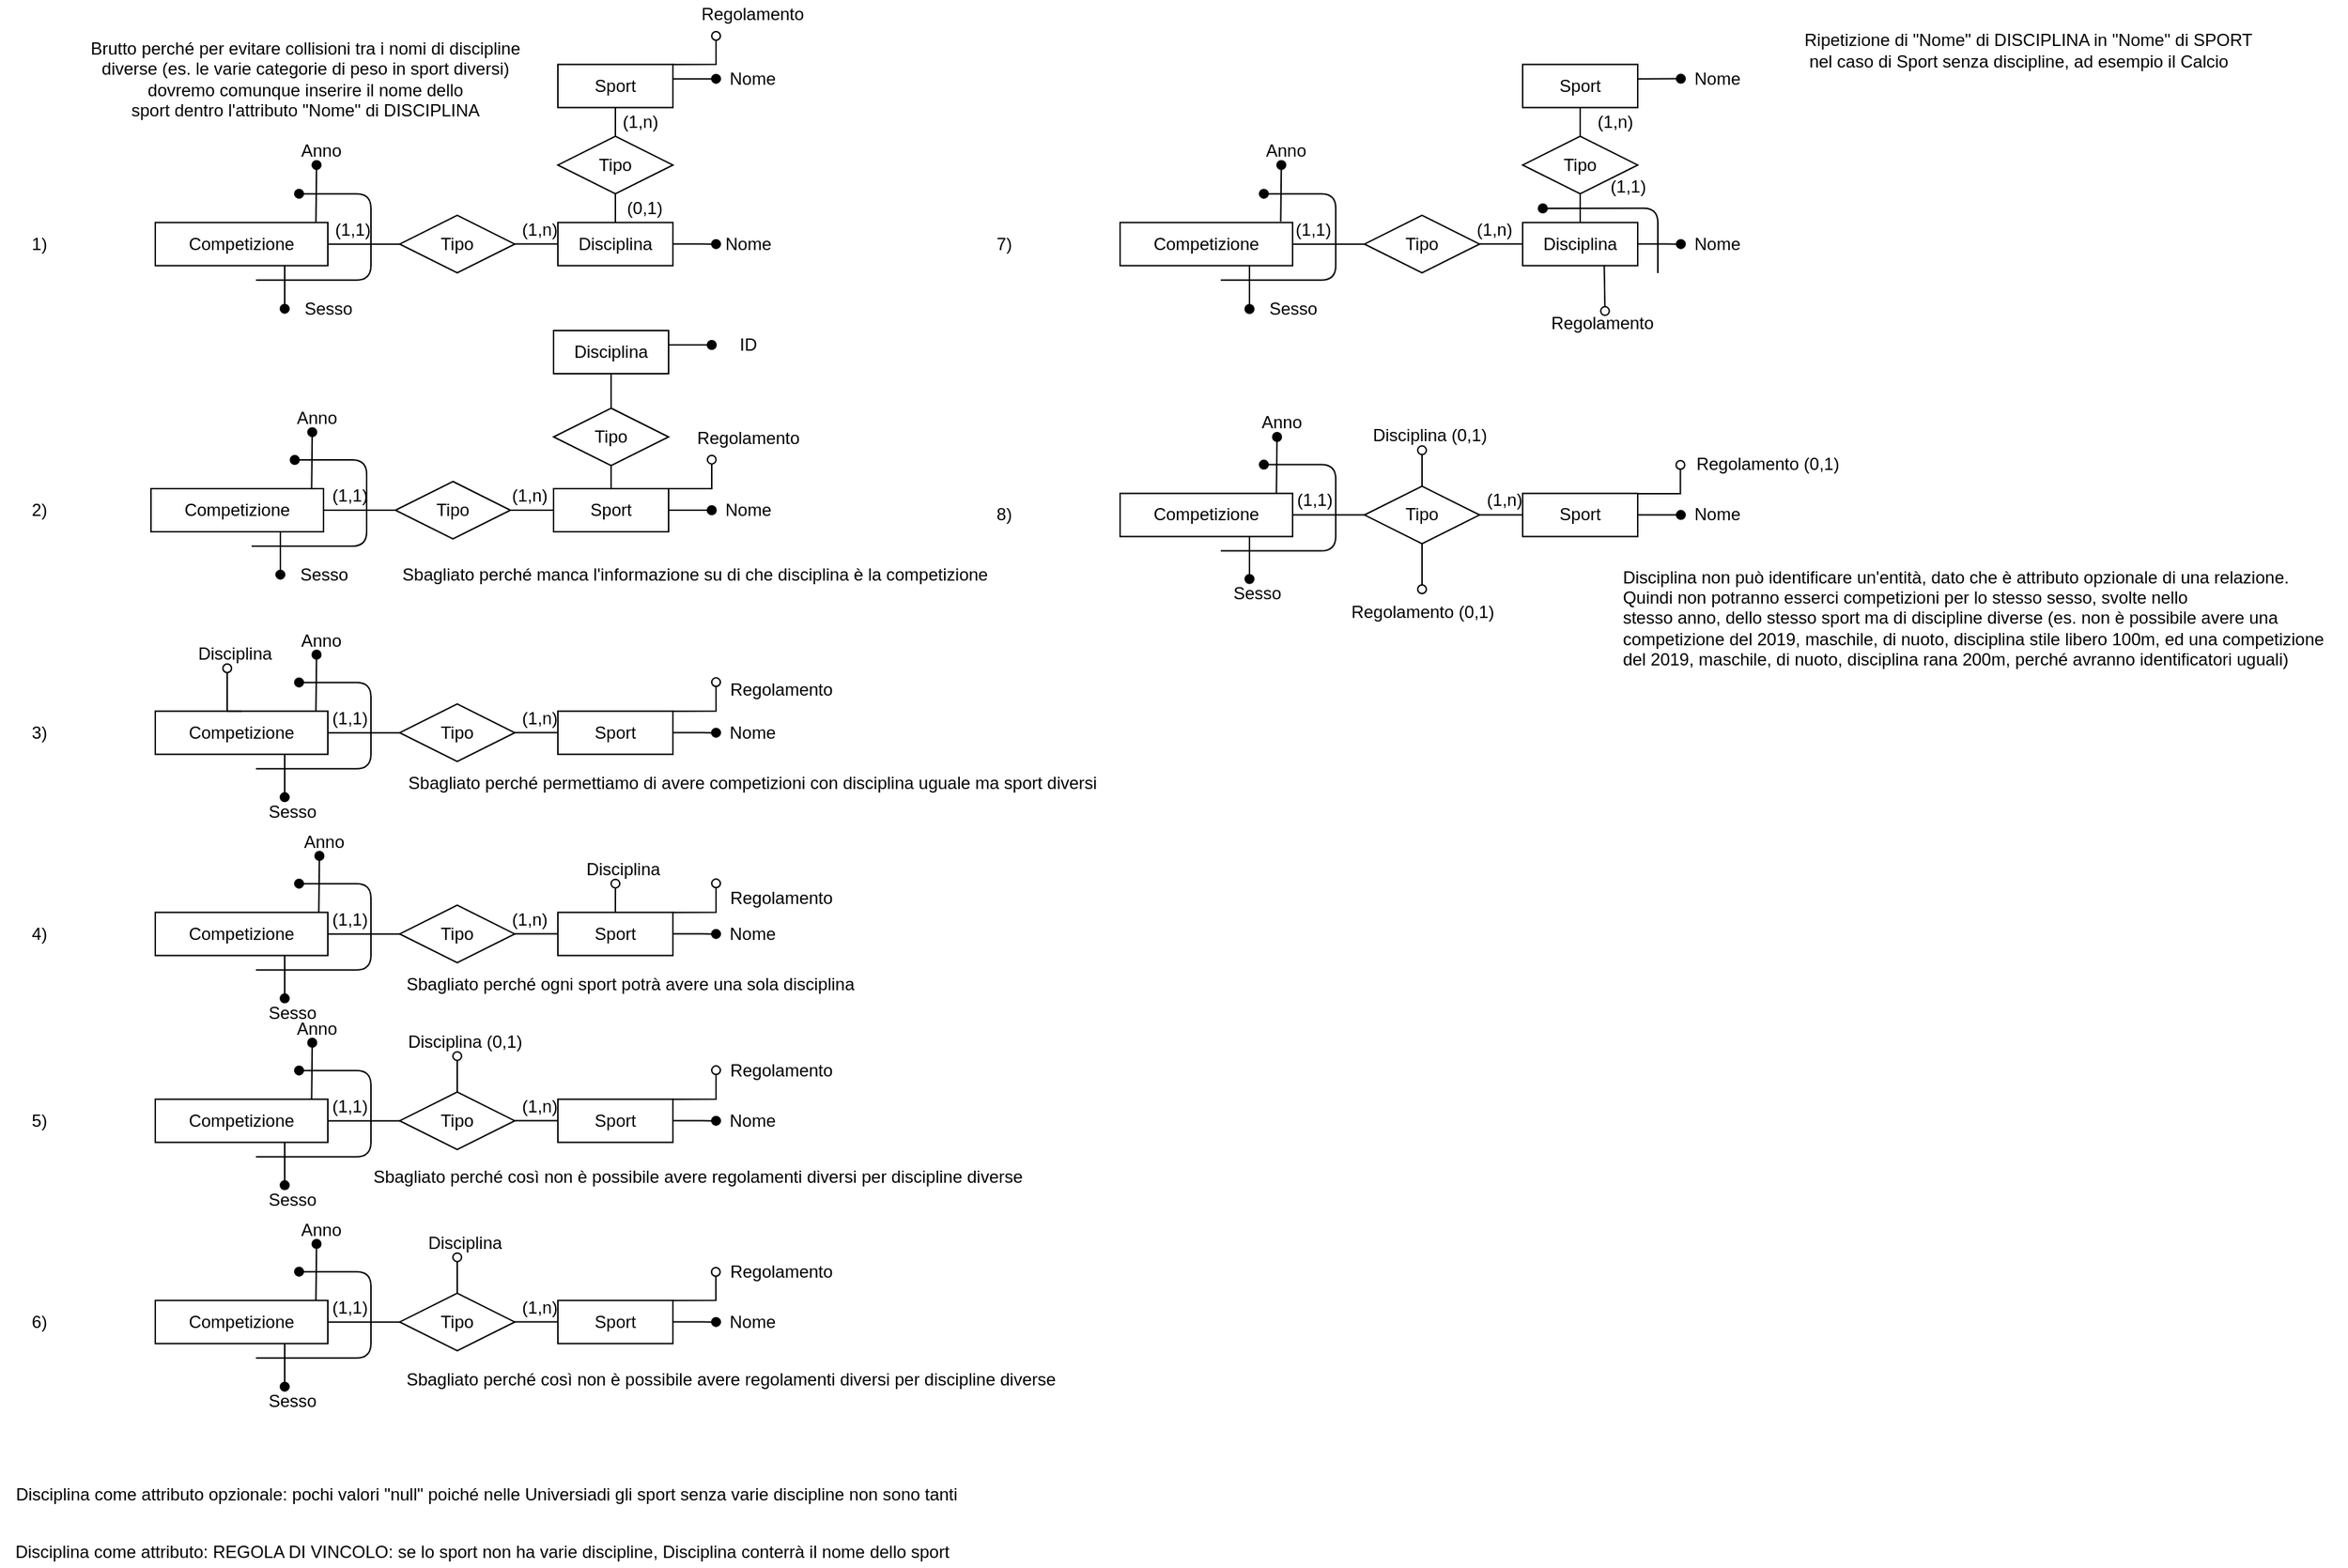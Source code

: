 <mxfile version="12.5.1" type="github">
  <diagram id="aKnapilu4VbPMdmHvtpG" name="Page-1">
    <mxGraphModel dx="813" dy="1621" grid="1" gridSize="10" guides="1" tooltips="1" connect="1" arrows="1" fold="1" page="1" pageScale="1" pageWidth="827" pageHeight="1169" math="0" shadow="0">
      <root>
        <mxCell id="0"/>
        <mxCell id="1" parent="0"/>
        <mxCell id="FThrdgvU3FcOJhcMpGba-1" value="Competizione" style="rounded=0;whiteSpace=wrap;html=1;" parent="1" vertex="1">
          <mxGeometry x="145" y="-225.17" width="120" height="30" as="geometry"/>
        </mxCell>
        <mxCell id="FThrdgvU3FcOJhcMpGba-11" value="" style="edgeStyle=orthogonalEdgeStyle;rounded=0;orthogonalLoop=1;jettySize=auto;html=1;endArrow=none;endFill=0;" parent="1" source="FThrdgvU3FcOJhcMpGba-2" target="FThrdgvU3FcOJhcMpGba-10" edge="1">
          <mxGeometry relative="1" as="geometry"/>
        </mxCell>
        <mxCell id="FThrdgvU3FcOJhcMpGba-16" value="" style="edgeStyle=orthogonalEdgeStyle;rounded=0;orthogonalLoop=1;jettySize=auto;html=1;endArrow=oval;endFill=0;" parent="1" source="FThrdgvU3FcOJhcMpGba-2" edge="1">
          <mxGeometry relative="1" as="geometry">
            <mxPoint x="355" y="-255.17" as="targetPoint"/>
          </mxGeometry>
        </mxCell>
        <mxCell id="FThrdgvU3FcOJhcMpGba-2" value="Tipo" style="rhombus;whiteSpace=wrap;html=1;" parent="1" vertex="1">
          <mxGeometry x="315" y="-230.17" width="80" height="40" as="geometry"/>
        </mxCell>
        <mxCell id="FThrdgvU3FcOJhcMpGba-9" value="" style="endArrow=none;html=1;entryX=0;entryY=0.5;entryDx=0;entryDy=0;exitX=1;exitY=0.5;exitDx=0;exitDy=0;" parent="1" source="FThrdgvU3FcOJhcMpGba-1" target="FThrdgvU3FcOJhcMpGba-2" edge="1">
          <mxGeometry width="50" height="50" relative="1" as="geometry">
            <mxPoint x="185" y="-105.17" as="sourcePoint"/>
            <mxPoint x="235" y="-155.17" as="targetPoint"/>
          </mxGeometry>
        </mxCell>
        <mxCell id="FThrdgvU3FcOJhcMpGba-19" value="" style="edgeStyle=orthogonalEdgeStyle;rounded=0;orthogonalLoop=1;jettySize=auto;html=1;endArrow=oval;endFill=1;" parent="1" source="FThrdgvU3FcOJhcMpGba-10" edge="1">
          <mxGeometry relative="1" as="geometry">
            <mxPoint x="535" y="-210.17" as="targetPoint"/>
          </mxGeometry>
        </mxCell>
        <mxCell id="FThrdgvU3FcOJhcMpGba-21" style="edgeStyle=orthogonalEdgeStyle;rounded=0;orthogonalLoop=1;jettySize=auto;html=1;exitX=1;exitY=0;exitDx=0;exitDy=0;endArrow=oval;endFill=0;" parent="1" source="FThrdgvU3FcOJhcMpGba-10" edge="1">
          <mxGeometry relative="1" as="geometry">
            <mxPoint x="534.857" y="-245.027" as="targetPoint"/>
          </mxGeometry>
        </mxCell>
        <mxCell id="FThrdgvU3FcOJhcMpGba-10" value="Sport" style="rounded=0;whiteSpace=wrap;html=1;" parent="1" vertex="1">
          <mxGeometry x="425" y="-225.17" width="80" height="30" as="geometry"/>
        </mxCell>
        <mxCell id="FThrdgvU3FcOJhcMpGba-12" value="" style="endArrow=oval;html=1;endFill=1;" parent="1" edge="1">
          <mxGeometry width="50" height="50" relative="1" as="geometry">
            <mxPoint x="215" y="-185.17" as="sourcePoint"/>
            <mxPoint x="245" y="-245.17" as="targetPoint"/>
            <Array as="points">
              <mxPoint x="295" y="-185.17"/>
              <mxPoint x="295" y="-245.17"/>
            </Array>
          </mxGeometry>
        </mxCell>
        <mxCell id="FThrdgvU3FcOJhcMpGba-17" value="Disciplina" style="text;html=1;align=center;verticalAlign=middle;resizable=0;points=[];;autosize=1;" parent="1" vertex="1">
          <mxGeometry x="325" y="-275.17" width="70" height="20" as="geometry"/>
        </mxCell>
        <mxCell id="FThrdgvU3FcOJhcMpGba-20" value="Nome" style="text;html=1;align=center;verticalAlign=middle;resizable=0;points=[];;autosize=1;" parent="1" vertex="1">
          <mxGeometry x="535" y="-220.17" width="50" height="20" as="geometry"/>
        </mxCell>
        <mxCell id="FThrdgvU3FcOJhcMpGba-22" value="Regolamento" style="text;html=1;align=center;verticalAlign=middle;resizable=0;points=[];;autosize=1;" parent="1" vertex="1">
          <mxGeometry x="535" y="-255.17" width="90" height="20" as="geometry"/>
        </mxCell>
        <mxCell id="FThrdgvU3FcOJhcMpGba-41" style="edgeStyle=orthogonalEdgeStyle;rounded=0;orthogonalLoop=1;jettySize=auto;html=1;exitX=0.75;exitY=1;exitDx=0;exitDy=0;endArrow=oval;endFill=1;" parent="1" source="FThrdgvU3FcOJhcMpGba-23" edge="1">
          <mxGeometry relative="1" as="geometry">
            <mxPoint x="235" y="-435.337" as="targetPoint"/>
          </mxGeometry>
        </mxCell>
        <mxCell id="FThrdgvU3FcOJhcMpGba-23" value="Competizione" style="rounded=0;whiteSpace=wrap;html=1;" parent="1" vertex="1">
          <mxGeometry x="145" y="-495.17" width="120" height="30" as="geometry"/>
        </mxCell>
        <mxCell id="FThrdgvU3FcOJhcMpGba-24" value="" style="edgeStyle=orthogonalEdgeStyle;rounded=0;orthogonalLoop=1;jettySize=auto;html=1;endArrow=none;endFill=0;" parent="1" source="FThrdgvU3FcOJhcMpGba-26" target="FThrdgvU3FcOJhcMpGba-32" edge="1">
          <mxGeometry relative="1" as="geometry"/>
        </mxCell>
        <mxCell id="FThrdgvU3FcOJhcMpGba-26" value="Tipo" style="rhombus;whiteSpace=wrap;html=1;" parent="1" vertex="1">
          <mxGeometry x="315" y="-500.17" width="80" height="40" as="geometry"/>
        </mxCell>
        <mxCell id="FThrdgvU3FcOJhcMpGba-29" value="" style="endArrow=none;html=1;entryX=0;entryY=0.5;entryDx=0;entryDy=0;exitX=1;exitY=0.5;exitDx=0;exitDy=0;" parent="1" source="FThrdgvU3FcOJhcMpGba-23" target="FThrdgvU3FcOJhcMpGba-26" edge="1">
          <mxGeometry width="50" height="50" relative="1" as="geometry">
            <mxPoint x="185" y="-375.17" as="sourcePoint"/>
            <mxPoint x="235" y="-425.17" as="targetPoint"/>
          </mxGeometry>
        </mxCell>
        <mxCell id="FThrdgvU3FcOJhcMpGba-30" value="" style="edgeStyle=orthogonalEdgeStyle;rounded=0;orthogonalLoop=1;jettySize=auto;html=1;endArrow=oval;endFill=1;" parent="1" source="FThrdgvU3FcOJhcMpGba-32" edge="1">
          <mxGeometry relative="1" as="geometry">
            <mxPoint x="535" y="-480.17" as="targetPoint"/>
          </mxGeometry>
        </mxCell>
        <mxCell id="FThrdgvU3FcOJhcMpGba-31" style="edgeStyle=orthogonalEdgeStyle;rounded=0;orthogonalLoop=1;jettySize=auto;html=1;exitX=1;exitY=0;exitDx=0;exitDy=0;endArrow=oval;endFill=0;" parent="1" source="FThrdgvU3FcOJhcMpGba-32" edge="1">
          <mxGeometry relative="1" as="geometry">
            <mxPoint x="535" y="-515.337" as="targetPoint"/>
          </mxGeometry>
        </mxCell>
        <mxCell id="FThrdgvU3FcOJhcMpGba-38" style="edgeStyle=orthogonalEdgeStyle;rounded=0;orthogonalLoop=1;jettySize=auto;html=1;exitX=0.5;exitY=0;exitDx=0;exitDy=0;entryX=0.429;entryY=1;entryDx=0;entryDy=0;entryPerimeter=0;endArrow=oval;endFill=0;" parent="1" source="FThrdgvU3FcOJhcMpGba-32" target="FThrdgvU3FcOJhcMpGba-34" edge="1">
          <mxGeometry relative="1" as="geometry"/>
        </mxCell>
        <mxCell id="FThrdgvU3FcOJhcMpGba-32" value="Sport" style="rounded=0;whiteSpace=wrap;html=1;" parent="1" vertex="1">
          <mxGeometry x="425" y="-495.17" width="80" height="30" as="geometry"/>
        </mxCell>
        <mxCell id="FThrdgvU3FcOJhcMpGba-33" value="" style="endArrow=oval;html=1;endFill=1;" parent="1" edge="1">
          <mxGeometry width="50" height="50" relative="1" as="geometry">
            <mxPoint x="215" y="-455.17" as="sourcePoint"/>
            <mxPoint x="245" y="-515.17" as="targetPoint"/>
            <Array as="points">
              <mxPoint x="295" y="-455.17"/>
              <mxPoint x="295" y="-515.17"/>
            </Array>
          </mxGeometry>
        </mxCell>
        <mxCell id="FThrdgvU3FcOJhcMpGba-34" value="Disciplina" style="text;html=1;align=center;verticalAlign=middle;resizable=0;points=[];;autosize=1;" parent="1" vertex="1">
          <mxGeometry x="435" y="-535.17" width="70" height="20" as="geometry"/>
        </mxCell>
        <mxCell id="FThrdgvU3FcOJhcMpGba-35" value="Nome" style="text;html=1;align=center;verticalAlign=middle;resizable=0;points=[];;autosize=1;" parent="1" vertex="1">
          <mxGeometry x="535" y="-490.17" width="50" height="20" as="geometry"/>
        </mxCell>
        <mxCell id="FThrdgvU3FcOJhcMpGba-36" value="Regolamento" style="text;html=1;align=center;verticalAlign=middle;resizable=0;points=[];;autosize=1;" parent="1" vertex="1">
          <mxGeometry x="535" y="-515.17" width="90" height="20" as="geometry"/>
        </mxCell>
        <mxCell id="FThrdgvU3FcOJhcMpGba-42" value="Sesso" style="text;html=1;align=center;verticalAlign=middle;resizable=0;points=[];;autosize=1;" parent="1" vertex="1">
          <mxGeometry x="215" y="-435.17" width="50" height="20" as="geometry"/>
        </mxCell>
        <mxCell id="FThrdgvU3FcOJhcMpGba-43" style="edgeStyle=orthogonalEdgeStyle;rounded=0;orthogonalLoop=1;jettySize=auto;html=1;exitX=0.75;exitY=1;exitDx=0;exitDy=0;endArrow=oval;endFill=1;" parent="1" edge="1">
          <mxGeometry relative="1" as="geometry">
            <mxPoint x="235" y="-165.167" as="targetPoint"/>
            <mxPoint x="235" y="-195.167" as="sourcePoint"/>
          </mxGeometry>
        </mxCell>
        <mxCell id="FThrdgvU3FcOJhcMpGba-44" value="Sesso" style="text;html=1;align=center;verticalAlign=middle;resizable=0;points=[];;autosize=1;" parent="1" vertex="1">
          <mxGeometry x="215" y="-165" width="50" height="20" as="geometry"/>
        </mxCell>
        <mxCell id="FThrdgvU3FcOJhcMpGba-58" value="Competizione" style="rounded=0;whiteSpace=wrap;html=1;" parent="1" vertex="1">
          <mxGeometry x="145" y="-365.17" width="120" height="30" as="geometry"/>
        </mxCell>
        <mxCell id="FThrdgvU3FcOJhcMpGba-59" value="" style="edgeStyle=orthogonalEdgeStyle;rounded=0;orthogonalLoop=1;jettySize=auto;html=1;endArrow=none;endFill=0;" parent="1" source="FThrdgvU3FcOJhcMpGba-61" target="FThrdgvU3FcOJhcMpGba-65" edge="1">
          <mxGeometry relative="1" as="geometry"/>
        </mxCell>
        <mxCell id="FThrdgvU3FcOJhcMpGba-60" value="" style="edgeStyle=orthogonalEdgeStyle;rounded=0;orthogonalLoop=1;jettySize=auto;html=1;endArrow=oval;endFill=0;" parent="1" source="FThrdgvU3FcOJhcMpGba-61" edge="1">
          <mxGeometry relative="1" as="geometry">
            <mxPoint x="355" y="-395.17" as="targetPoint"/>
          </mxGeometry>
        </mxCell>
        <mxCell id="FThrdgvU3FcOJhcMpGba-61" value="Tipo" style="rhombus;whiteSpace=wrap;html=1;" parent="1" vertex="1">
          <mxGeometry x="315" y="-370.17" width="80" height="40" as="geometry"/>
        </mxCell>
        <mxCell id="FThrdgvU3FcOJhcMpGba-62" value="" style="endArrow=none;html=1;entryX=0;entryY=0.5;entryDx=0;entryDy=0;exitX=1;exitY=0.5;exitDx=0;exitDy=0;" parent="1" source="FThrdgvU3FcOJhcMpGba-58" target="FThrdgvU3FcOJhcMpGba-61" edge="1">
          <mxGeometry width="50" height="50" relative="1" as="geometry">
            <mxPoint x="185" y="-245.17" as="sourcePoint"/>
            <mxPoint x="235" y="-295.17" as="targetPoint"/>
          </mxGeometry>
        </mxCell>
        <mxCell id="FThrdgvU3FcOJhcMpGba-63" value="" style="edgeStyle=orthogonalEdgeStyle;rounded=0;orthogonalLoop=1;jettySize=auto;html=1;endArrow=oval;endFill=1;" parent="1" source="FThrdgvU3FcOJhcMpGba-65" edge="1">
          <mxGeometry relative="1" as="geometry">
            <mxPoint x="535" y="-350.17" as="targetPoint"/>
          </mxGeometry>
        </mxCell>
        <mxCell id="FThrdgvU3FcOJhcMpGba-64" style="edgeStyle=orthogonalEdgeStyle;rounded=0;orthogonalLoop=1;jettySize=auto;html=1;exitX=1;exitY=0;exitDx=0;exitDy=0;endArrow=oval;endFill=0;" parent="1" source="FThrdgvU3FcOJhcMpGba-65" edge="1">
          <mxGeometry relative="1" as="geometry">
            <mxPoint x="535" y="-385.337" as="targetPoint"/>
          </mxGeometry>
        </mxCell>
        <mxCell id="FThrdgvU3FcOJhcMpGba-65" value="Sport" style="rounded=0;whiteSpace=wrap;html=1;" parent="1" vertex="1">
          <mxGeometry x="425" y="-365.17" width="80" height="30" as="geometry"/>
        </mxCell>
        <mxCell id="FThrdgvU3FcOJhcMpGba-66" value="" style="endArrow=oval;html=1;endFill=1;" parent="1" edge="1">
          <mxGeometry width="50" height="50" relative="1" as="geometry">
            <mxPoint x="215" y="-325.17" as="sourcePoint"/>
            <mxPoint x="245" y="-385.17" as="targetPoint"/>
            <Array as="points">
              <mxPoint x="295" y="-325.17"/>
              <mxPoint x="295" y="-385.17"/>
            </Array>
          </mxGeometry>
        </mxCell>
        <mxCell id="FThrdgvU3FcOJhcMpGba-67" value="Disciplina (0,1)" style="text;html=1;align=center;verticalAlign=middle;resizable=0;points=[];;autosize=1;" parent="1" vertex="1">
          <mxGeometry x="315" y="-415.17" width="90" height="20" as="geometry"/>
        </mxCell>
        <mxCell id="FThrdgvU3FcOJhcMpGba-68" value="Nome" style="text;html=1;align=center;verticalAlign=middle;resizable=0;points=[];;autosize=1;" parent="1" vertex="1">
          <mxGeometry x="535" y="-360.17" width="50" height="20" as="geometry"/>
        </mxCell>
        <mxCell id="FThrdgvU3FcOJhcMpGba-69" value="Regolamento" style="text;html=1;align=center;verticalAlign=middle;resizable=0;points=[];;autosize=1;" parent="1" vertex="1">
          <mxGeometry x="535" y="-395.17" width="90" height="20" as="geometry"/>
        </mxCell>
        <mxCell id="FThrdgvU3FcOJhcMpGba-70" style="edgeStyle=orthogonalEdgeStyle;rounded=0;orthogonalLoop=1;jettySize=auto;html=1;exitX=0.75;exitY=1;exitDx=0;exitDy=0;endArrow=oval;endFill=1;" parent="1" edge="1">
          <mxGeometry relative="1" as="geometry">
            <mxPoint x="235" y="-305.337" as="targetPoint"/>
            <mxPoint x="235" y="-335.167" as="sourcePoint"/>
          </mxGeometry>
        </mxCell>
        <mxCell id="FThrdgvU3FcOJhcMpGba-71" value="Sesso" style="text;html=1;align=center;verticalAlign=middle;resizable=0;points=[];;autosize=1;" parent="1" vertex="1">
          <mxGeometry x="215" y="-305" width="50" height="20" as="geometry"/>
        </mxCell>
        <mxCell id="FThrdgvU3FcOJhcMpGba-74" style="edgeStyle=orthogonalEdgeStyle;rounded=0;orthogonalLoop=1;jettySize=auto;html=1;exitX=0.75;exitY=1;exitDx=0;exitDy=0;endArrow=oval;endFill=1;" parent="1" source="FThrdgvU3FcOJhcMpGba-75" edge="1">
          <mxGeometry relative="1" as="geometry">
            <mxPoint x="235" y="-575.337" as="targetPoint"/>
          </mxGeometry>
        </mxCell>
        <mxCell id="FThrdgvU3FcOJhcMpGba-75" value="Competizione" style="rounded=0;whiteSpace=wrap;html=1;" parent="1" vertex="1">
          <mxGeometry x="145" y="-635.17" width="120" height="30" as="geometry"/>
        </mxCell>
        <mxCell id="FThrdgvU3FcOJhcMpGba-76" value="" style="edgeStyle=orthogonalEdgeStyle;rounded=0;orthogonalLoop=1;jettySize=auto;html=1;endArrow=none;endFill=0;" parent="1" source="FThrdgvU3FcOJhcMpGba-77" target="FThrdgvU3FcOJhcMpGba-82" edge="1">
          <mxGeometry relative="1" as="geometry"/>
        </mxCell>
        <mxCell id="FThrdgvU3FcOJhcMpGba-77" value="Tipo" style="rhombus;whiteSpace=wrap;html=1;" parent="1" vertex="1">
          <mxGeometry x="315" y="-640.17" width="80" height="40" as="geometry"/>
        </mxCell>
        <mxCell id="FThrdgvU3FcOJhcMpGba-78" value="" style="endArrow=none;html=1;entryX=0;entryY=0.5;entryDx=0;entryDy=0;exitX=1;exitY=0.5;exitDx=0;exitDy=0;" parent="1" source="FThrdgvU3FcOJhcMpGba-75" target="FThrdgvU3FcOJhcMpGba-77" edge="1">
          <mxGeometry width="50" height="50" relative="1" as="geometry">
            <mxPoint x="185" y="-515.17" as="sourcePoint"/>
            <mxPoint x="235" y="-565.17" as="targetPoint"/>
          </mxGeometry>
        </mxCell>
        <mxCell id="FThrdgvU3FcOJhcMpGba-79" value="" style="edgeStyle=orthogonalEdgeStyle;rounded=0;orthogonalLoop=1;jettySize=auto;html=1;endArrow=oval;endFill=1;" parent="1" source="FThrdgvU3FcOJhcMpGba-82" edge="1">
          <mxGeometry relative="1" as="geometry">
            <mxPoint x="535" y="-620.17" as="targetPoint"/>
          </mxGeometry>
        </mxCell>
        <mxCell id="FThrdgvU3FcOJhcMpGba-80" style="edgeStyle=orthogonalEdgeStyle;rounded=0;orthogonalLoop=1;jettySize=auto;html=1;exitX=1;exitY=0;exitDx=0;exitDy=0;endArrow=oval;endFill=0;" parent="1" source="FThrdgvU3FcOJhcMpGba-82" edge="1">
          <mxGeometry relative="1" as="geometry">
            <mxPoint x="535" y="-655.337" as="targetPoint"/>
          </mxGeometry>
        </mxCell>
        <mxCell id="FThrdgvU3FcOJhcMpGba-82" value="Sport" style="rounded=0;whiteSpace=wrap;html=1;" parent="1" vertex="1">
          <mxGeometry x="425" y="-635.17" width="80" height="30" as="geometry"/>
        </mxCell>
        <mxCell id="FThrdgvU3FcOJhcMpGba-83" value="" style="endArrow=oval;html=1;endFill=1;" parent="1" edge="1">
          <mxGeometry width="50" height="50" relative="1" as="geometry">
            <mxPoint x="215" y="-595.17" as="sourcePoint"/>
            <mxPoint x="245" y="-655.17" as="targetPoint"/>
            <Array as="points">
              <mxPoint x="295" y="-595.17"/>
              <mxPoint x="295" y="-655.17"/>
            </Array>
          </mxGeometry>
        </mxCell>
        <mxCell id="FThrdgvU3FcOJhcMpGba-85" value="Nome" style="text;html=1;align=center;verticalAlign=middle;resizable=0;points=[];;autosize=1;" parent="1" vertex="1">
          <mxGeometry x="535" y="-630.17" width="50" height="20" as="geometry"/>
        </mxCell>
        <mxCell id="FThrdgvU3FcOJhcMpGba-86" value="Sesso" style="text;html=1;align=center;verticalAlign=middle;resizable=0;points=[];;autosize=1;" parent="1" vertex="1">
          <mxGeometry x="215" y="-575.17" width="50" height="20" as="geometry"/>
        </mxCell>
        <mxCell id="FThrdgvU3FcOJhcMpGba-87" value="Regolamento" style="text;html=1;align=center;verticalAlign=middle;resizable=0;points=[];;autosize=1;" parent="1" vertex="1">
          <mxGeometry x="535" y="-660.17" width="90" height="20" as="geometry"/>
        </mxCell>
        <mxCell id="FThrdgvU3FcOJhcMpGba-89" style="edgeStyle=orthogonalEdgeStyle;rounded=0;orthogonalLoop=1;jettySize=auto;html=1;exitX=0.5;exitY=0;exitDx=0;exitDy=0;entryX=0.429;entryY=1;entryDx=0;entryDy=0;entryPerimeter=0;endArrow=oval;endFill=0;" parent="1" target="FThrdgvU3FcOJhcMpGba-90" edge="1">
          <mxGeometry relative="1" as="geometry">
            <mxPoint x="205" y="-635.167" as="sourcePoint"/>
          </mxGeometry>
        </mxCell>
        <mxCell id="FThrdgvU3FcOJhcMpGba-90" value="Disciplina" style="text;html=1;align=center;verticalAlign=middle;resizable=0;points=[];;autosize=1;" parent="1" vertex="1">
          <mxGeometry x="165" y="-685" width="70" height="20" as="geometry"/>
        </mxCell>
        <mxCell id="FThrdgvU3FcOJhcMpGba-91" style="edgeStyle=orthogonalEdgeStyle;rounded=0;orthogonalLoop=1;jettySize=auto;html=1;exitX=0.75;exitY=1;exitDx=0;exitDy=0;endArrow=oval;endFill=1;" parent="1" source="FThrdgvU3FcOJhcMpGba-92" edge="1">
          <mxGeometry relative="1" as="geometry">
            <mxPoint x="232" y="-730.167" as="targetPoint"/>
          </mxGeometry>
        </mxCell>
        <mxCell id="FThrdgvU3FcOJhcMpGba-92" value="Competizione" style="rounded=0;whiteSpace=wrap;html=1;" parent="1" vertex="1">
          <mxGeometry x="142" y="-790.0" width="120" height="30" as="geometry"/>
        </mxCell>
        <mxCell id="FThrdgvU3FcOJhcMpGba-93" value="" style="edgeStyle=orthogonalEdgeStyle;rounded=0;orthogonalLoop=1;jettySize=auto;html=1;endArrow=none;endFill=0;" parent="1" source="FThrdgvU3FcOJhcMpGba-94" target="FThrdgvU3FcOJhcMpGba-98" edge="1">
          <mxGeometry relative="1" as="geometry"/>
        </mxCell>
        <mxCell id="FThrdgvU3FcOJhcMpGba-94" value="Tipo" style="rhombus;whiteSpace=wrap;html=1;" parent="1" vertex="1">
          <mxGeometry x="312" y="-795.0" width="80" height="40" as="geometry"/>
        </mxCell>
        <mxCell id="FThrdgvU3FcOJhcMpGba-95" value="" style="endArrow=none;html=1;entryX=0;entryY=0.5;entryDx=0;entryDy=0;exitX=1;exitY=0.5;exitDx=0;exitDy=0;" parent="1" source="FThrdgvU3FcOJhcMpGba-92" target="FThrdgvU3FcOJhcMpGba-94" edge="1">
          <mxGeometry width="50" height="50" relative="1" as="geometry">
            <mxPoint x="182" y="-670.0" as="sourcePoint"/>
            <mxPoint x="232" y="-720.0" as="targetPoint"/>
          </mxGeometry>
        </mxCell>
        <mxCell id="FThrdgvU3FcOJhcMpGba-96" value="" style="edgeStyle=orthogonalEdgeStyle;rounded=0;orthogonalLoop=1;jettySize=auto;html=1;endArrow=oval;endFill=1;" parent="1" source="FThrdgvU3FcOJhcMpGba-98" edge="1">
          <mxGeometry relative="1" as="geometry">
            <mxPoint x="532" y="-775.0" as="targetPoint"/>
          </mxGeometry>
        </mxCell>
        <mxCell id="FThrdgvU3FcOJhcMpGba-97" style="edgeStyle=orthogonalEdgeStyle;rounded=0;orthogonalLoop=1;jettySize=auto;html=1;exitX=1;exitY=0;exitDx=0;exitDy=0;endArrow=oval;endFill=0;" parent="1" source="FThrdgvU3FcOJhcMpGba-98" edge="1">
          <mxGeometry relative="1" as="geometry">
            <mxPoint x="532" y="-810.167" as="targetPoint"/>
          </mxGeometry>
        </mxCell>
        <mxCell id="FThrdgvU3FcOJhcMpGba-98" value="Sport" style="rounded=0;whiteSpace=wrap;html=1;" parent="1" vertex="1">
          <mxGeometry x="422" y="-790.0" width="80" height="30" as="geometry"/>
        </mxCell>
        <mxCell id="FThrdgvU3FcOJhcMpGba-107" value="Disciplina" style="rounded=0;whiteSpace=wrap;html=1;" parent="1" vertex="1">
          <mxGeometry x="422" y="-900.0" width="80" height="30" as="geometry"/>
        </mxCell>
        <mxCell id="FThrdgvU3FcOJhcMpGba-99" value="" style="endArrow=oval;html=1;endFill=1;" parent="1" edge="1">
          <mxGeometry width="50" height="50" relative="1" as="geometry">
            <mxPoint x="212" y="-750.0" as="sourcePoint"/>
            <mxPoint x="242" y="-810.0" as="targetPoint"/>
            <Array as="points">
              <mxPoint x="292" y="-750.0"/>
              <mxPoint x="292" y="-810.0"/>
            </Array>
          </mxGeometry>
        </mxCell>
        <mxCell id="FThrdgvU3FcOJhcMpGba-101" value="Nome" style="text;html=1;align=center;verticalAlign=middle;resizable=0;points=[];;autosize=1;" parent="1" vertex="1">
          <mxGeometry x="532" y="-785.0" width="50" height="20" as="geometry"/>
        </mxCell>
        <mxCell id="FThrdgvU3FcOJhcMpGba-102" value="Regolamento" style="text;html=1;align=center;verticalAlign=middle;resizable=0;points=[];;autosize=1;" parent="1" vertex="1">
          <mxGeometry x="512" y="-835.0" width="90" height="20" as="geometry"/>
        </mxCell>
        <mxCell id="FThrdgvU3FcOJhcMpGba-105" value="Sesso" style="text;html=1;align=center;verticalAlign=middle;resizable=0;points=[];;autosize=1;" parent="1" vertex="1">
          <mxGeometry x="237" y="-740.0" width="50" height="20" as="geometry"/>
        </mxCell>
        <mxCell id="FThrdgvU3FcOJhcMpGba-109" value="" style="edgeStyle=orthogonalEdgeStyle;rounded=0;orthogonalLoop=1;jettySize=auto;html=1;endArrow=oval;endFill=1;" parent="1" edge="1">
          <mxGeometry relative="1" as="geometry">
            <mxPoint x="532" y="-890.0" as="targetPoint"/>
            <mxPoint x="502" y="-889.997" as="sourcePoint"/>
          </mxGeometry>
        </mxCell>
        <mxCell id="FThrdgvU3FcOJhcMpGba-110" value="ID" style="text;html=1;align=center;verticalAlign=middle;resizable=0;points=[];;autosize=1;" parent="1" vertex="1">
          <mxGeometry x="542" y="-900.0" width="30" height="20" as="geometry"/>
        </mxCell>
        <mxCell id="FThrdgvU3FcOJhcMpGba-111" style="edgeStyle=orthogonalEdgeStyle;rounded=0;orthogonalLoop=1;jettySize=auto;html=1;exitX=0.75;exitY=1;exitDx=0;exitDy=0;endArrow=oval;endFill=1;" parent="1" source="FThrdgvU3FcOJhcMpGba-112" edge="1">
          <mxGeometry relative="1" as="geometry">
            <mxPoint x="235" y="-915.167" as="targetPoint"/>
          </mxGeometry>
        </mxCell>
        <mxCell id="FThrdgvU3FcOJhcMpGba-112" value="Competizione" style="rounded=0;whiteSpace=wrap;html=1;" parent="1" vertex="1">
          <mxGeometry x="145" y="-975.17" width="120" height="30" as="geometry"/>
        </mxCell>
        <mxCell id="FThrdgvU3FcOJhcMpGba-113" value="" style="edgeStyle=orthogonalEdgeStyle;rounded=0;orthogonalLoop=1;jettySize=auto;html=1;endArrow=none;endFill=0;" parent="1" source="FThrdgvU3FcOJhcMpGba-114" target="FThrdgvU3FcOJhcMpGba-119" edge="1">
          <mxGeometry relative="1" as="geometry"/>
        </mxCell>
        <mxCell id="FThrdgvU3FcOJhcMpGba-114" value="Tipo" style="rhombus;whiteSpace=wrap;html=1;" parent="1" vertex="1">
          <mxGeometry x="315" y="-980.17" width="80" height="40" as="geometry"/>
        </mxCell>
        <mxCell id="FThrdgvU3FcOJhcMpGba-115" value="" style="endArrow=none;html=1;entryX=0;entryY=0.5;entryDx=0;entryDy=0;exitX=1;exitY=0.5;exitDx=0;exitDy=0;" parent="1" source="FThrdgvU3FcOJhcMpGba-112" target="FThrdgvU3FcOJhcMpGba-114" edge="1">
          <mxGeometry width="50" height="50" relative="1" as="geometry">
            <mxPoint x="185" y="-855.17" as="sourcePoint"/>
            <mxPoint x="235" y="-905.17" as="targetPoint"/>
          </mxGeometry>
        </mxCell>
        <mxCell id="FThrdgvU3FcOJhcMpGba-116" value="" style="edgeStyle=orthogonalEdgeStyle;rounded=0;orthogonalLoop=1;jettySize=auto;html=1;endArrow=oval;endFill=1;" parent="1" source="FThrdgvU3FcOJhcMpGba-119" edge="1">
          <mxGeometry relative="1" as="geometry">
            <mxPoint x="535" y="-960.17" as="targetPoint"/>
          </mxGeometry>
        </mxCell>
        <mxCell id="FThrdgvU3FcOJhcMpGba-117" style="edgeStyle=orthogonalEdgeStyle;rounded=0;orthogonalLoop=1;jettySize=auto;html=1;exitX=1;exitY=0;exitDx=0;exitDy=0;endArrow=oval;endFill=0;" parent="1" edge="1">
          <mxGeometry relative="1" as="geometry">
            <mxPoint x="535" y="-1104.997" as="targetPoint"/>
            <mxPoint x="505" y="-1085.167" as="sourcePoint"/>
          </mxGeometry>
        </mxCell>
        <mxCell id="FThrdgvU3FcOJhcMpGba-119" value="Disciplina" style="rounded=0;whiteSpace=wrap;html=1;" parent="1" vertex="1">
          <mxGeometry x="425" y="-975.17" width="80" height="30" as="geometry"/>
        </mxCell>
        <mxCell id="FThrdgvU3FcOJhcMpGba-120" value="Sport" style="rounded=0;whiteSpace=wrap;html=1;" parent="1" vertex="1">
          <mxGeometry x="425" y="-1085.17" width="80" height="30" as="geometry"/>
        </mxCell>
        <mxCell id="FThrdgvU3FcOJhcMpGba-121" value="" style="endArrow=oval;html=1;endFill=1;" parent="1" edge="1">
          <mxGeometry width="50" height="50" relative="1" as="geometry">
            <mxPoint x="215" y="-935.17" as="sourcePoint"/>
            <mxPoint x="245" y="-995.17" as="targetPoint"/>
            <Array as="points">
              <mxPoint x="295" y="-935.17"/>
              <mxPoint x="295" y="-995.17"/>
            </Array>
          </mxGeometry>
        </mxCell>
        <mxCell id="FThrdgvU3FcOJhcMpGba-122" value="Regolamento" style="text;html=1;align=center;verticalAlign=middle;resizable=0;points=[];;autosize=1;" parent="1" vertex="1">
          <mxGeometry x="515" y="-1130" width="90" height="20" as="geometry"/>
        </mxCell>
        <mxCell id="FThrdgvU3FcOJhcMpGba-123" value="Sesso" style="text;html=1;align=center;verticalAlign=middle;resizable=0;points=[];;autosize=1;" parent="1" vertex="1">
          <mxGeometry x="240" y="-925.17" width="50" height="20" as="geometry"/>
        </mxCell>
        <mxCell id="FThrdgvU3FcOJhcMpGba-124" value="" style="edgeStyle=orthogonalEdgeStyle;rounded=0;orthogonalLoop=1;jettySize=auto;html=1;endArrow=oval;endFill=1;" parent="1" edge="1">
          <mxGeometry relative="1" as="geometry">
            <mxPoint x="535" y="-1075.167" as="targetPoint"/>
            <mxPoint x="505" y="-1075.167" as="sourcePoint"/>
          </mxGeometry>
        </mxCell>
        <mxCell id="FThrdgvU3FcOJhcMpGba-125" value="&lt;div&gt;Nome&lt;/div&gt;" style="text;html=1;align=center;verticalAlign=middle;resizable=0;points=[];;autosize=1;" parent="1" vertex="1">
          <mxGeometry x="532" y="-970.17" width="50" height="20" as="geometry"/>
        </mxCell>
        <mxCell id="FThrdgvU3FcOJhcMpGba-126" value="Nome" style="text;html=1;align=center;verticalAlign=middle;resizable=0;points=[];;autosize=1;" parent="1" vertex="1">
          <mxGeometry x="535" y="-1085.17" width="50" height="20" as="geometry"/>
        </mxCell>
        <mxCell id="FThrdgvU3FcOJhcMpGba-131" style="edgeStyle=orthogonalEdgeStyle;rounded=0;orthogonalLoop=1;jettySize=auto;html=1;exitX=0.5;exitY=1;exitDx=0;exitDy=0;entryX=0.5;entryY=0;entryDx=0;entryDy=0;endArrow=none;endFill=0;" parent="1" source="FThrdgvU3FcOJhcMpGba-127" target="FThrdgvU3FcOJhcMpGba-119" edge="1">
          <mxGeometry relative="1" as="geometry"/>
        </mxCell>
        <mxCell id="FThrdgvU3FcOJhcMpGba-132" style="edgeStyle=orthogonalEdgeStyle;rounded=0;orthogonalLoop=1;jettySize=auto;html=1;exitX=0.5;exitY=0;exitDx=0;exitDy=0;entryX=0.5;entryY=1;entryDx=0;entryDy=0;endArrow=none;endFill=0;" parent="1" source="FThrdgvU3FcOJhcMpGba-127" target="FThrdgvU3FcOJhcMpGba-120" edge="1">
          <mxGeometry relative="1" as="geometry"/>
        </mxCell>
        <mxCell id="FThrdgvU3FcOJhcMpGba-127" value="Tipo" style="rhombus;whiteSpace=wrap;html=1;" parent="1" vertex="1">
          <mxGeometry x="425" y="-1035.17" width="80" height="40" as="geometry"/>
        </mxCell>
        <mxCell id="FThrdgvU3FcOJhcMpGba-129" style="edgeStyle=orthogonalEdgeStyle;rounded=0;orthogonalLoop=1;jettySize=auto;html=1;exitX=0.5;exitY=0;exitDx=0;exitDy=0;endArrow=none;endFill=0;" parent="1" source="FThrdgvU3FcOJhcMpGba-128" edge="1">
          <mxGeometry relative="1" as="geometry">
            <mxPoint x="462" y="-869.997" as="targetPoint"/>
          </mxGeometry>
        </mxCell>
        <mxCell id="FThrdgvU3FcOJhcMpGba-130" style="edgeStyle=orthogonalEdgeStyle;rounded=0;orthogonalLoop=1;jettySize=auto;html=1;exitX=0.5;exitY=1;exitDx=0;exitDy=0;entryX=0.5;entryY=0;entryDx=0;entryDy=0;endArrow=none;endFill=0;" parent="1" source="FThrdgvU3FcOJhcMpGba-128" target="FThrdgvU3FcOJhcMpGba-98" edge="1">
          <mxGeometry relative="1" as="geometry"/>
        </mxCell>
        <mxCell id="FThrdgvU3FcOJhcMpGba-128" value="Tipo" style="rhombus;whiteSpace=wrap;html=1;" parent="1" vertex="1">
          <mxGeometry x="422" y="-846.0" width="80" height="40" as="geometry"/>
        </mxCell>
        <mxCell id="FThrdgvU3FcOJhcMpGba-133" value="Disciplina come attributo: REGOLA DI VINCOLO: se lo sport non ha varie discipline, Disciplina conterrà il nome dello sport" style="text;html=1;align=center;verticalAlign=middle;resizable=0;points=[];;autosize=1;" parent="1" vertex="1">
          <mxGeometry x="37" y="-60" width="670" height="20" as="geometry"/>
        </mxCell>
        <mxCell id="FThrdgvU3FcOJhcMpGba-134" value="Disciplina come attributo opzionale: pochi valori &quot;null&quot; poiché nelle Universiadi gli sport senza varie discipline non sono tanti" style="text;html=1;align=center;verticalAlign=middle;resizable=0;points=[];;autosize=1;" parent="1" vertex="1">
          <mxGeometry x="40" y="-100" width="670" height="20" as="geometry"/>
        </mxCell>
        <mxCell id="FThrdgvU3FcOJhcMpGba-136" value="1)" style="text;html=1;align=center;verticalAlign=middle;resizable=0;points=[];;autosize=1;" parent="1" vertex="1">
          <mxGeometry x="49" y="-970.17" width="30" height="20" as="geometry"/>
        </mxCell>
        <mxCell id="FThrdgvU3FcOJhcMpGba-137" value="2)" style="text;html=1;align=center;verticalAlign=middle;resizable=0;points=[];;autosize=1;" parent="1" vertex="1">
          <mxGeometry x="49" y="-785" width="30" height="20" as="geometry"/>
        </mxCell>
        <mxCell id="FThrdgvU3FcOJhcMpGba-138" value="3)" style="text;html=1;align=center;verticalAlign=middle;resizable=0;points=[];;autosize=1;" parent="1" vertex="1">
          <mxGeometry x="49" y="-630.17" width="30" height="20" as="geometry"/>
        </mxCell>
        <mxCell id="FThrdgvU3FcOJhcMpGba-139" value="4)" style="text;html=1;align=center;verticalAlign=middle;resizable=0;points=[];;autosize=1;" parent="1" vertex="1">
          <mxGeometry x="49" y="-490.17" width="30" height="20" as="geometry"/>
        </mxCell>
        <mxCell id="FThrdgvU3FcOJhcMpGba-140" value="5)" style="text;html=1;align=center;verticalAlign=middle;resizable=0;points=[];;autosize=1;" parent="1" vertex="1">
          <mxGeometry x="49" y="-360.17" width="30" height="20" as="geometry"/>
        </mxCell>
        <mxCell id="FThrdgvU3FcOJhcMpGba-141" value="6)" style="text;html=1;align=center;verticalAlign=middle;resizable=0;points=[];;autosize=1;" parent="1" vertex="1">
          <mxGeometry x="49" y="-220.17" width="30" height="20" as="geometry"/>
        </mxCell>
        <mxCell id="YYpwYp67w8mE1CwMbGos-1" style="edgeStyle=orthogonalEdgeStyle;rounded=0;orthogonalLoop=1;jettySize=auto;html=1;exitX=0.75;exitY=1;exitDx=0;exitDy=0;endArrow=oval;endFill=1;" edge="1" source="YYpwYp67w8mE1CwMbGos-2" parent="1">
          <mxGeometry relative="1" as="geometry">
            <mxPoint x="906" y="-915" as="targetPoint"/>
          </mxGeometry>
        </mxCell>
        <mxCell id="YYpwYp67w8mE1CwMbGos-2" value="Competizione" style="rounded=0;whiteSpace=wrap;html=1;" vertex="1" parent="1">
          <mxGeometry x="816" y="-975.17" width="120" height="30" as="geometry"/>
        </mxCell>
        <mxCell id="YYpwYp67w8mE1CwMbGos-3" value="" style="edgeStyle=orthogonalEdgeStyle;rounded=0;orthogonalLoop=1;jettySize=auto;html=1;endArrow=none;endFill=0;" edge="1" source="YYpwYp67w8mE1CwMbGos-4" target="YYpwYp67w8mE1CwMbGos-8" parent="1">
          <mxGeometry relative="1" as="geometry"/>
        </mxCell>
        <mxCell id="YYpwYp67w8mE1CwMbGos-4" value="Tipo" style="rhombus;whiteSpace=wrap;html=1;" vertex="1" parent="1">
          <mxGeometry x="986" y="-980.17" width="80" height="40" as="geometry"/>
        </mxCell>
        <mxCell id="YYpwYp67w8mE1CwMbGos-5" value="" style="endArrow=none;html=1;entryX=0;entryY=0.5;entryDx=0;entryDy=0;exitX=1;exitY=0.5;exitDx=0;exitDy=0;" edge="1" source="YYpwYp67w8mE1CwMbGos-2" target="YYpwYp67w8mE1CwMbGos-4" parent="1">
          <mxGeometry width="50" height="50" relative="1" as="geometry">
            <mxPoint x="856" y="-855.17" as="sourcePoint"/>
            <mxPoint x="906" y="-905.17" as="targetPoint"/>
          </mxGeometry>
        </mxCell>
        <mxCell id="YYpwYp67w8mE1CwMbGos-6" value="" style="edgeStyle=orthogonalEdgeStyle;rounded=0;orthogonalLoop=1;jettySize=auto;html=1;endArrow=oval;endFill=1;" edge="1" source="YYpwYp67w8mE1CwMbGos-8" parent="1">
          <mxGeometry relative="1" as="geometry">
            <mxPoint x="1206" y="-960.17" as="targetPoint"/>
          </mxGeometry>
        </mxCell>
        <mxCell id="YYpwYp67w8mE1CwMbGos-8" value="Disciplina" style="rounded=0;whiteSpace=wrap;html=1;" vertex="1" parent="1">
          <mxGeometry x="1096" y="-975.17" width="80" height="30" as="geometry"/>
        </mxCell>
        <mxCell id="YYpwYp67w8mE1CwMbGos-9" value="Sport" style="rounded=0;whiteSpace=wrap;html=1;" vertex="1" parent="1">
          <mxGeometry x="1096" y="-1085.17" width="80" height="30" as="geometry"/>
        </mxCell>
        <mxCell id="YYpwYp67w8mE1CwMbGos-10" value="" style="endArrow=oval;html=1;endFill=1;" edge="1" parent="1">
          <mxGeometry width="50" height="50" relative="1" as="geometry">
            <mxPoint x="886" y="-935.17" as="sourcePoint"/>
            <mxPoint x="916" y="-995.17" as="targetPoint"/>
            <Array as="points">
              <mxPoint x="966" y="-935.17"/>
              <mxPoint x="966" y="-995.17"/>
            </Array>
          </mxGeometry>
        </mxCell>
        <mxCell id="YYpwYp67w8mE1CwMbGos-12" value="Sesso" style="text;html=1;align=center;verticalAlign=middle;resizable=0;points=[];;autosize=1;" vertex="1" parent="1">
          <mxGeometry x="911" y="-925.17" width="50" height="20" as="geometry"/>
        </mxCell>
        <mxCell id="YYpwYp67w8mE1CwMbGos-13" value="" style="edgeStyle=orthogonalEdgeStyle;rounded=0;orthogonalLoop=1;jettySize=auto;html=1;endArrow=oval;endFill=1;" edge="1" parent="1">
          <mxGeometry relative="1" as="geometry">
            <mxPoint x="1206" y="-1075" as="targetPoint"/>
            <mxPoint x="1176" y="-1075.167" as="sourcePoint"/>
          </mxGeometry>
        </mxCell>
        <mxCell id="YYpwYp67w8mE1CwMbGos-14" value="&lt;div&gt;Nome&lt;/div&gt;" style="text;html=1;align=center;verticalAlign=middle;resizable=0;points=[];;autosize=1;" vertex="1" parent="1">
          <mxGeometry x="1206" y="-970.17" width="50" height="20" as="geometry"/>
        </mxCell>
        <mxCell id="YYpwYp67w8mE1CwMbGos-15" value="Nome" style="text;html=1;align=center;verticalAlign=middle;resizable=0;points=[];;autosize=1;" vertex="1" parent="1">
          <mxGeometry x="1206" y="-1085.17" width="50" height="20" as="geometry"/>
        </mxCell>
        <mxCell id="YYpwYp67w8mE1CwMbGos-16" style="edgeStyle=orthogonalEdgeStyle;rounded=0;orthogonalLoop=1;jettySize=auto;html=1;exitX=0.5;exitY=1;exitDx=0;exitDy=0;entryX=0.5;entryY=0;entryDx=0;entryDy=0;endArrow=none;endFill=0;" edge="1" source="YYpwYp67w8mE1CwMbGos-18" target="YYpwYp67w8mE1CwMbGos-8" parent="1">
          <mxGeometry relative="1" as="geometry"/>
        </mxCell>
        <mxCell id="YYpwYp67w8mE1CwMbGos-17" style="edgeStyle=orthogonalEdgeStyle;rounded=0;orthogonalLoop=1;jettySize=auto;html=1;exitX=0.5;exitY=0;exitDx=0;exitDy=0;entryX=0.5;entryY=1;entryDx=0;entryDy=0;endArrow=none;endFill=0;" edge="1" source="YYpwYp67w8mE1CwMbGos-18" target="YYpwYp67w8mE1CwMbGos-9" parent="1">
          <mxGeometry relative="1" as="geometry"/>
        </mxCell>
        <mxCell id="YYpwYp67w8mE1CwMbGos-18" value="Tipo" style="rhombus;whiteSpace=wrap;html=1;" vertex="1" parent="1">
          <mxGeometry x="1096" y="-1035.17" width="80" height="40" as="geometry"/>
        </mxCell>
        <mxCell id="YYpwYp67w8mE1CwMbGos-19" value="&lt;div&gt;7)&lt;/div&gt;" style="text;html=1;align=center;verticalAlign=middle;resizable=0;points=[];;autosize=1;" vertex="1" parent="1">
          <mxGeometry x="720" y="-970.17" width="30" height="20" as="geometry"/>
        </mxCell>
        <mxCell id="YYpwYp67w8mE1CwMbGos-20" value="" style="endArrow=oval;html=1;endFill=1;" edge="1" parent="1">
          <mxGeometry width="50" height="50" relative="1" as="geometry">
            <mxPoint x="1190" y="-940" as="sourcePoint"/>
            <mxPoint x="1110" y="-985" as="targetPoint"/>
            <Array as="points">
              <mxPoint x="1190" y="-985.17"/>
            </Array>
          </mxGeometry>
        </mxCell>
        <mxCell id="YYpwYp67w8mE1CwMbGos-21" value="&lt;div&gt;(0,1)&lt;/div&gt;" style="text;html=1;align=center;verticalAlign=middle;resizable=0;points=[];;autosize=1;" vertex="1" parent="1">
          <mxGeometry x="465" y="-995.17" width="40" height="20" as="geometry"/>
        </mxCell>
        <mxCell id="YYpwYp67w8mE1CwMbGos-22" value="(1,n)" style="text;html=1;align=center;verticalAlign=middle;resizable=0;points=[];;autosize=1;" vertex="1" parent="1">
          <mxGeometry x="462" y="-1055.17" width="40" height="20" as="geometry"/>
        </mxCell>
        <mxCell id="YYpwYp67w8mE1CwMbGos-24" value="&lt;div&gt;(1,1)&lt;/div&gt;" style="text;html=1;align=center;verticalAlign=middle;resizable=0;points=[];;autosize=1;" vertex="1" parent="1">
          <mxGeometry x="262" y="-980.17" width="40" height="20" as="geometry"/>
        </mxCell>
        <mxCell id="YYpwYp67w8mE1CwMbGos-25" value="(1,n)" style="text;html=1;align=center;verticalAlign=middle;resizable=0;points=[];;autosize=1;" vertex="1" parent="1">
          <mxGeometry x="392" y="-980.17" width="40" height="20" as="geometry"/>
        </mxCell>
        <mxCell id="YYpwYp67w8mE1CwMbGos-26" value="&lt;div&gt;(1,1)&lt;/div&gt;" style="text;html=1;align=center;verticalAlign=middle;resizable=0;points=[];;autosize=1;" vertex="1" parent="1">
          <mxGeometry x="260" y="-795" width="40" height="20" as="geometry"/>
        </mxCell>
        <mxCell id="YYpwYp67w8mE1CwMbGos-27" value="&lt;div&gt;(1,1)&lt;/div&gt;" style="text;html=1;align=center;verticalAlign=middle;resizable=0;points=[];;autosize=1;" vertex="1" parent="1">
          <mxGeometry x="260" y="-640.17" width="40" height="20" as="geometry"/>
        </mxCell>
        <mxCell id="YYpwYp67w8mE1CwMbGos-30" value="&lt;div&gt;(1,1)&lt;/div&gt;" style="text;html=1;align=center;verticalAlign=middle;resizable=0;points=[];;autosize=1;" vertex="1" parent="1">
          <mxGeometry x="260" y="-500.17" width="40" height="20" as="geometry"/>
        </mxCell>
        <mxCell id="YYpwYp67w8mE1CwMbGos-31" value="&lt;div&gt;(1,1)&lt;/div&gt;" style="text;html=1;align=center;verticalAlign=middle;resizable=0;points=[];;autosize=1;" vertex="1" parent="1">
          <mxGeometry x="260" y="-370.17" width="40" height="20" as="geometry"/>
        </mxCell>
        <mxCell id="YYpwYp67w8mE1CwMbGos-32" value="&lt;div&gt;(1,1)&lt;/div&gt;" style="text;html=1;align=center;verticalAlign=middle;resizable=0;points=[];;autosize=1;" vertex="1" parent="1">
          <mxGeometry x="260" y="-230.17" width="40" height="20" as="geometry"/>
        </mxCell>
        <mxCell id="YYpwYp67w8mE1CwMbGos-33" value="&lt;div&gt;(1,1)&lt;/div&gt;" style="text;html=1;align=center;verticalAlign=middle;resizable=0;points=[];;autosize=1;" vertex="1" parent="1">
          <mxGeometry x="930" y="-980.17" width="40" height="20" as="geometry"/>
        </mxCell>
        <mxCell id="YYpwYp67w8mE1CwMbGos-34" style="edgeStyle=orthogonalEdgeStyle;rounded=0;orthogonalLoop=1;jettySize=auto;html=1;exitX=0.931;exitY=-0.017;exitDx=0;exitDy=0;entryX=0.429;entryY=1;entryDx=0;entryDy=0;entryPerimeter=0;endArrow=oval;endFill=1;exitPerimeter=0;" edge="1" target="YYpwYp67w8mE1CwMbGos-35" parent="1" source="FThrdgvU3FcOJhcMpGba-112">
          <mxGeometry relative="1" as="geometry">
            <mxPoint x="257" y="-990.33" as="sourcePoint"/>
          </mxGeometry>
        </mxCell>
        <mxCell id="YYpwYp67w8mE1CwMbGos-35" value="Anno" style="text;html=1;align=center;verticalAlign=middle;resizable=0;points=[];;autosize=1;" vertex="1" parent="1">
          <mxGeometry x="240" y="-1035.17" width="40" height="20" as="geometry"/>
        </mxCell>
        <mxCell id="YYpwYp67w8mE1CwMbGos-36" value="Anno" style="text;html=1;align=center;verticalAlign=middle;resizable=0;points=[];;autosize=1;" vertex="1" parent="1">
          <mxGeometry x="237" y="-849.31" width="40" height="20" as="geometry"/>
        </mxCell>
        <mxCell id="YYpwYp67w8mE1CwMbGos-37" style="edgeStyle=orthogonalEdgeStyle;rounded=0;orthogonalLoop=1;jettySize=auto;html=1;exitX=0.931;exitY=-0.017;exitDx=0;exitDy=0;entryX=0.429;entryY=1;entryDx=0;entryDy=0;entryPerimeter=0;endArrow=oval;endFill=1;exitPerimeter=0;" edge="1" target="YYpwYp67w8mE1CwMbGos-36" parent="1">
          <mxGeometry relative="1" as="geometry">
            <mxPoint x="253.714" y="-789.997" as="sourcePoint"/>
          </mxGeometry>
        </mxCell>
        <mxCell id="YYpwYp67w8mE1CwMbGos-38" value="Anno" style="text;html=1;align=center;verticalAlign=middle;resizable=0;points=[];;autosize=1;" vertex="1" parent="1">
          <mxGeometry x="240" y="-694.48" width="40" height="20" as="geometry"/>
        </mxCell>
        <mxCell id="YYpwYp67w8mE1CwMbGos-39" style="edgeStyle=orthogonalEdgeStyle;rounded=0;orthogonalLoop=1;jettySize=auto;html=1;exitX=0.931;exitY=-0.017;exitDx=0;exitDy=0;entryX=0.429;entryY=1;entryDx=0;entryDy=0;entryPerimeter=0;endArrow=oval;endFill=1;exitPerimeter=0;" edge="1" target="YYpwYp67w8mE1CwMbGos-38" parent="1">
          <mxGeometry relative="1" as="geometry">
            <mxPoint x="256.714" y="-635.167" as="sourcePoint"/>
          </mxGeometry>
        </mxCell>
        <mxCell id="YYpwYp67w8mE1CwMbGos-40" value="Anno" style="text;html=1;align=center;verticalAlign=middle;resizable=0;points=[];;autosize=1;" vertex="1" parent="1">
          <mxGeometry x="242" y="-554.48" width="40" height="20" as="geometry"/>
        </mxCell>
        <mxCell id="YYpwYp67w8mE1CwMbGos-41" style="edgeStyle=orthogonalEdgeStyle;rounded=0;orthogonalLoop=1;jettySize=auto;html=1;exitX=0.931;exitY=-0.017;exitDx=0;exitDy=0;entryX=0.429;entryY=1;entryDx=0;entryDy=0;entryPerimeter=0;endArrow=oval;endFill=1;exitPerimeter=0;" edge="1" target="YYpwYp67w8mE1CwMbGos-40" parent="1">
          <mxGeometry relative="1" as="geometry">
            <mxPoint x="258.714" y="-495.167" as="sourcePoint"/>
          </mxGeometry>
        </mxCell>
        <mxCell id="YYpwYp67w8mE1CwMbGos-42" value="Anno" style="text;html=1;align=center;verticalAlign=middle;resizable=0;points=[];;autosize=1;" vertex="1" parent="1">
          <mxGeometry x="237" y="-424.48" width="40" height="20" as="geometry"/>
        </mxCell>
        <mxCell id="YYpwYp67w8mE1CwMbGos-43" style="edgeStyle=orthogonalEdgeStyle;rounded=0;orthogonalLoop=1;jettySize=auto;html=1;exitX=0.931;exitY=-0.017;exitDx=0;exitDy=0;entryX=0.429;entryY=1;entryDx=0;entryDy=0;entryPerimeter=0;endArrow=oval;endFill=1;exitPerimeter=0;" edge="1" target="YYpwYp67w8mE1CwMbGos-42" parent="1">
          <mxGeometry relative="1" as="geometry">
            <mxPoint x="253.714" y="-365.167" as="sourcePoint"/>
          </mxGeometry>
        </mxCell>
        <mxCell id="YYpwYp67w8mE1CwMbGos-44" value="Anno" style="text;html=1;align=center;verticalAlign=middle;resizable=0;points=[];;autosize=1;" vertex="1" parent="1">
          <mxGeometry x="240" y="-284.48" width="40" height="20" as="geometry"/>
        </mxCell>
        <mxCell id="YYpwYp67w8mE1CwMbGos-45" style="edgeStyle=orthogonalEdgeStyle;rounded=0;orthogonalLoop=1;jettySize=auto;html=1;exitX=0.931;exitY=-0.017;exitDx=0;exitDy=0;entryX=0.429;entryY=1;entryDx=0;entryDy=0;entryPerimeter=0;endArrow=oval;endFill=1;exitPerimeter=0;" edge="1" target="YYpwYp67w8mE1CwMbGos-44" parent="1">
          <mxGeometry relative="1" as="geometry">
            <mxPoint x="256.714" y="-225.167" as="sourcePoint"/>
          </mxGeometry>
        </mxCell>
        <mxCell id="YYpwYp67w8mE1CwMbGos-46" value="Anno" style="text;html=1;align=center;verticalAlign=middle;resizable=0;points=[];;autosize=1;" vertex="1" parent="1">
          <mxGeometry x="911" y="-1035.17" width="40" height="20" as="geometry"/>
        </mxCell>
        <mxCell id="YYpwYp67w8mE1CwMbGos-47" style="edgeStyle=orthogonalEdgeStyle;rounded=0;orthogonalLoop=1;jettySize=auto;html=1;exitX=0.931;exitY=-0.017;exitDx=0;exitDy=0;entryX=0.429;entryY=1;entryDx=0;entryDy=0;entryPerimeter=0;endArrow=oval;endFill=1;exitPerimeter=0;" edge="1" target="YYpwYp67w8mE1CwMbGos-46" parent="1">
          <mxGeometry relative="1" as="geometry">
            <mxPoint x="927.714" y="-975.857" as="sourcePoint"/>
          </mxGeometry>
        </mxCell>
        <mxCell id="YYpwYp67w8mE1CwMbGos-48" value="(1,n)" style="text;html=1;align=center;verticalAlign=middle;resizable=0;points=[];;autosize=1;" vertex="1" parent="1">
          <mxGeometry x="385" y="-795" width="40" height="20" as="geometry"/>
        </mxCell>
        <mxCell id="YYpwYp67w8mE1CwMbGos-49" value="(1,n)" style="text;html=1;align=center;verticalAlign=middle;resizable=0;points=[];;autosize=1;" vertex="1" parent="1">
          <mxGeometry x="392" y="-640.17" width="40" height="20" as="geometry"/>
        </mxCell>
        <mxCell id="YYpwYp67w8mE1CwMbGos-50" value="(1,n)" style="text;html=1;align=center;verticalAlign=middle;resizable=0;points=[];;autosize=1;" vertex="1" parent="1">
          <mxGeometry x="385" y="-500.17" width="40" height="20" as="geometry"/>
        </mxCell>
        <mxCell id="YYpwYp67w8mE1CwMbGos-51" value="(1,n)" style="text;html=1;align=center;verticalAlign=middle;resizable=0;points=[];;autosize=1;" vertex="1" parent="1">
          <mxGeometry x="392" y="-370.17" width="40" height="20" as="geometry"/>
        </mxCell>
        <mxCell id="YYpwYp67w8mE1CwMbGos-52" value="(1,n)" style="text;html=1;align=center;verticalAlign=middle;resizable=0;points=[];;autosize=1;" vertex="1" parent="1">
          <mxGeometry x="392" y="-230.17" width="40" height="20" as="geometry"/>
        </mxCell>
        <mxCell id="YYpwYp67w8mE1CwMbGos-53" value="(1,n)" style="text;html=1;align=center;verticalAlign=middle;resizable=0;points=[];;autosize=1;" vertex="1" parent="1">
          <mxGeometry x="1056" y="-980.17" width="40" height="20" as="geometry"/>
        </mxCell>
        <mxCell id="YYpwYp67w8mE1CwMbGos-54" value="&lt;div&gt;Sbagliato perché manca l&#39;informazione su di che disciplina è la competizione&lt;/div&gt;" style="text;html=1;align=center;verticalAlign=middle;resizable=0;points=[];;autosize=1;" vertex="1" parent="1">
          <mxGeometry x="300" y="-740" width="440" height="20" as="geometry"/>
        </mxCell>
        <mxCell id="YYpwYp67w8mE1CwMbGos-56" value="&lt;div&gt;Sbagliato perché permettiamo di avere competizioni con disciplina uguale ma sport diversi&lt;/div&gt;" style="text;html=1;align=center;verticalAlign=middle;resizable=0;points=[];autosize=1;" vertex="1" parent="1">
          <mxGeometry x="305" y="-595.17" width="510" height="20" as="geometry"/>
        </mxCell>
        <mxCell id="YYpwYp67w8mE1CwMbGos-57" value="Sbagliato perché ogni sport potrà avere una sola disciplina" style="text;html=1;align=center;verticalAlign=middle;resizable=0;points=[];autosize=1;" vertex="1" parent="1">
          <mxGeometry x="305" y="-455.17" width="340" height="20" as="geometry"/>
        </mxCell>
        <mxCell id="YYpwYp67w8mE1CwMbGos-58" value="&lt;div&gt;Sbagliato perché così non è possibile avere regolamenti diversi per discipline diverse&lt;/div&gt;" style="text;html=1;align=center;verticalAlign=middle;resizable=0;points=[];autosize=1;" vertex="1" parent="1">
          <mxGeometry x="282" y="-321" width="480" height="20" as="geometry"/>
        </mxCell>
        <mxCell id="YYpwYp67w8mE1CwMbGos-59" value="&lt;div&gt;Sbagliato perché così non è possibile avere regolamenti diversi per discipline diverse&lt;/div&gt;" style="text;html=1;align=center;verticalAlign=middle;resizable=0;points=[];autosize=1;" vertex="1" parent="1">
          <mxGeometry x="305" y="-180" width="480" height="20" as="geometry"/>
        </mxCell>
        <mxCell id="YYpwYp67w8mE1CwMbGos-60" value="&lt;div&gt;Brutto perché per evitare collisioni tra i nomi di discipline&lt;/div&gt;&lt;div&gt;diverse (es. le varie categorie di peso in sport diversi)&lt;/div&gt;&lt;div&gt;dovremo comunque inserire il nome dello&lt;/div&gt;&lt;div&gt;sport dentro l&#39;attributo &quot;Nome&quot; di DISCIPLINA&lt;br&gt;&lt;/div&gt;" style="text;html=1;align=center;verticalAlign=middle;resizable=0;points=[];autosize=1;" vertex="1" parent="1">
          <mxGeometry x="89" y="-1105.17" width="320" height="60" as="geometry"/>
        </mxCell>
        <mxCell id="YYpwYp67w8mE1CwMbGos-61" value="Competizione" style="rounded=0;whiteSpace=wrap;html=1;" vertex="1" parent="1">
          <mxGeometry x="816" y="-786.69" width="120" height="30" as="geometry"/>
        </mxCell>
        <mxCell id="YYpwYp67w8mE1CwMbGos-62" value="" style="edgeStyle=orthogonalEdgeStyle;rounded=0;orthogonalLoop=1;jettySize=auto;html=1;endArrow=none;endFill=0;" edge="1" source="YYpwYp67w8mE1CwMbGos-64" target="YYpwYp67w8mE1CwMbGos-68" parent="1">
          <mxGeometry relative="1" as="geometry"/>
        </mxCell>
        <mxCell id="YYpwYp67w8mE1CwMbGos-63" value="" style="edgeStyle=orthogonalEdgeStyle;rounded=0;orthogonalLoop=1;jettySize=auto;html=1;endArrow=oval;endFill=0;" edge="1" source="YYpwYp67w8mE1CwMbGos-64" parent="1">
          <mxGeometry relative="1" as="geometry">
            <mxPoint x="1026" y="-816.69" as="targetPoint"/>
          </mxGeometry>
        </mxCell>
        <mxCell id="YYpwYp67w8mE1CwMbGos-80" style="edgeStyle=orthogonalEdgeStyle;rounded=0;orthogonalLoop=1;jettySize=auto;html=1;endArrow=oval;endFill=0;" edge="1" parent="1" source="YYpwYp67w8mE1CwMbGos-64">
          <mxGeometry relative="1" as="geometry">
            <mxPoint x="1026" y="-720" as="targetPoint"/>
          </mxGeometry>
        </mxCell>
        <mxCell id="YYpwYp67w8mE1CwMbGos-64" value="Tipo" style="rhombus;whiteSpace=wrap;html=1;" vertex="1" parent="1">
          <mxGeometry x="986" y="-791.69" width="80" height="40" as="geometry"/>
        </mxCell>
        <mxCell id="YYpwYp67w8mE1CwMbGos-65" value="" style="endArrow=none;html=1;entryX=0;entryY=0.5;entryDx=0;entryDy=0;exitX=1;exitY=0.5;exitDx=0;exitDy=0;" edge="1" source="YYpwYp67w8mE1CwMbGos-61" target="YYpwYp67w8mE1CwMbGos-64" parent="1">
          <mxGeometry width="50" height="50" relative="1" as="geometry">
            <mxPoint x="856" y="-666.69" as="sourcePoint"/>
            <mxPoint x="906" y="-716.69" as="targetPoint"/>
          </mxGeometry>
        </mxCell>
        <mxCell id="YYpwYp67w8mE1CwMbGos-66" value="" style="edgeStyle=orthogonalEdgeStyle;rounded=0;orthogonalLoop=1;jettySize=auto;html=1;endArrow=oval;endFill=1;" edge="1" source="YYpwYp67w8mE1CwMbGos-68" parent="1">
          <mxGeometry relative="1" as="geometry">
            <mxPoint x="1206" y="-771.69" as="targetPoint"/>
          </mxGeometry>
        </mxCell>
        <mxCell id="YYpwYp67w8mE1CwMbGos-68" value="Sport" style="rounded=0;whiteSpace=wrap;html=1;" vertex="1" parent="1">
          <mxGeometry x="1096" y="-786.69" width="80" height="30" as="geometry"/>
        </mxCell>
        <mxCell id="YYpwYp67w8mE1CwMbGos-69" value="" style="endArrow=oval;html=1;endFill=1;" edge="1" parent="1">
          <mxGeometry width="50" height="50" relative="1" as="geometry">
            <mxPoint x="886" y="-746.69" as="sourcePoint"/>
            <mxPoint x="916" y="-806.69" as="targetPoint"/>
            <Array as="points">
              <mxPoint x="966" y="-746.69"/>
              <mxPoint x="966" y="-806.69"/>
            </Array>
          </mxGeometry>
        </mxCell>
        <mxCell id="YYpwYp67w8mE1CwMbGos-70" value="Disciplina (0,1)" style="text;html=1;align=center;verticalAlign=middle;resizable=0;points=[];;autosize=1;" vertex="1" parent="1">
          <mxGeometry x="986" y="-836.69" width="90" height="20" as="geometry"/>
        </mxCell>
        <mxCell id="YYpwYp67w8mE1CwMbGos-71" value="Nome" style="text;html=1;align=center;verticalAlign=middle;resizable=0;points=[];;autosize=1;" vertex="1" parent="1">
          <mxGeometry x="1206" y="-781.69" width="50" height="20" as="geometry"/>
        </mxCell>
        <mxCell id="YYpwYp67w8mE1CwMbGos-72" value="Regolamento (0,1)" style="text;html=1;align=center;verticalAlign=middle;resizable=0;points=[];;autosize=1;" vertex="1" parent="1">
          <mxGeometry x="966.0" y="-714.48" width="120" height="20" as="geometry"/>
        </mxCell>
        <mxCell id="YYpwYp67w8mE1CwMbGos-73" style="edgeStyle=orthogonalEdgeStyle;rounded=0;orthogonalLoop=1;jettySize=auto;html=1;exitX=0.75;exitY=1;exitDx=0;exitDy=0;endArrow=oval;endFill=1;" edge="1" parent="1">
          <mxGeometry relative="1" as="geometry">
            <mxPoint x="906" y="-727.091" as="targetPoint"/>
            <mxPoint x="906" y="-756.687" as="sourcePoint"/>
          </mxGeometry>
        </mxCell>
        <mxCell id="YYpwYp67w8mE1CwMbGos-74" value="Sesso" style="text;html=1;align=center;verticalAlign=middle;resizable=0;points=[];;autosize=1;" vertex="1" parent="1">
          <mxGeometry x="886" y="-726.52" width="50" height="20" as="geometry"/>
        </mxCell>
        <mxCell id="YYpwYp67w8mE1CwMbGos-75" value="&lt;div&gt;(1,1)&lt;/div&gt;" style="text;html=1;align=center;verticalAlign=middle;resizable=0;points=[];;autosize=1;" vertex="1" parent="1">
          <mxGeometry x="931" y="-791.69" width="40" height="20" as="geometry"/>
        </mxCell>
        <mxCell id="YYpwYp67w8mE1CwMbGos-76" value="Anno" style="text;html=1;align=center;verticalAlign=middle;resizable=0;points=[];;autosize=1;" vertex="1" parent="1">
          <mxGeometry x="908" y="-846" width="40" height="20" as="geometry"/>
        </mxCell>
        <mxCell id="YYpwYp67w8mE1CwMbGos-77" style="edgeStyle=orthogonalEdgeStyle;rounded=0;orthogonalLoop=1;jettySize=auto;html=1;exitX=0.931;exitY=-0.017;exitDx=0;exitDy=0;entryX=0.429;entryY=1;entryDx=0;entryDy=0;entryPerimeter=0;endArrow=oval;endFill=1;exitPerimeter=0;" edge="1" target="YYpwYp67w8mE1CwMbGos-76" parent="1">
          <mxGeometry relative="1" as="geometry">
            <mxPoint x="924.714" y="-786.687" as="sourcePoint"/>
          </mxGeometry>
        </mxCell>
        <mxCell id="YYpwYp67w8mE1CwMbGos-78" value="(1,n)" style="text;html=1;align=center;verticalAlign=middle;resizable=0;points=[];;autosize=1;" vertex="1" parent="1">
          <mxGeometry x="1063" y="-791.69" width="40" height="20" as="geometry"/>
        </mxCell>
        <mxCell id="YYpwYp67w8mE1CwMbGos-79" value="8)" style="text;html=1;align=center;verticalAlign=middle;resizable=0;points=[];;autosize=1;" vertex="1" parent="1">
          <mxGeometry x="720" y="-781.69" width="30" height="20" as="geometry"/>
        </mxCell>
        <mxCell id="YYpwYp67w8mE1CwMbGos-81" value="&lt;div&gt;Regolamento (0,1)&lt;/div&gt;" style="text;html=1;align=center;verticalAlign=middle;resizable=0;points=[];;autosize=1;" vertex="1" parent="1">
          <mxGeometry x="1206" y="-816.69" width="120" height="20" as="geometry"/>
        </mxCell>
        <mxCell id="YYpwYp67w8mE1CwMbGos-82" style="edgeStyle=orthogonalEdgeStyle;rounded=0;orthogonalLoop=1;jettySize=auto;html=1;exitX=1;exitY=0;exitDx=0;exitDy=0;endArrow=oval;endFill=0;" edge="1" parent="1">
          <mxGeometry relative="1" as="geometry">
            <mxPoint x="1205.71" y="-806.52" as="targetPoint"/>
            <mxPoint x="1175.996" y="-786.52" as="sourcePoint"/>
          </mxGeometry>
        </mxCell>
        <mxCell id="YYpwYp67w8mE1CwMbGos-83" value="&lt;div align=&quot;left&quot;&gt;Ripetizione di &quot;Nome&quot; di DISCIPLINA in &quot;Nome&quot; di SPORT&lt;br&gt;&lt;/div&gt;&lt;div align=&quot;left&quot;&gt;&amp;nbsp;nel caso di Sport senza discipline, ad esempio il Calcio&lt;/div&gt;" style="text;html=1;align=left;verticalAlign=middle;resizable=0;points=[];autosize=1;" vertex="1" parent="1">
          <mxGeometry x="1290" y="-1110.17" width="330" height="30" as="geometry"/>
        </mxCell>
        <mxCell id="YYpwYp67w8mE1CwMbGos-84" value="Regolamento" style="text;html=1;align=center;verticalAlign=middle;resizable=0;points=[];;autosize=1;" vertex="1" parent="1">
          <mxGeometry x="1106" y="-914.97" width="90" height="20" as="geometry"/>
        </mxCell>
        <mxCell id="YYpwYp67w8mE1CwMbGos-85" style="edgeStyle=orthogonalEdgeStyle;rounded=0;orthogonalLoop=1;jettySize=auto;html=1;exitX=0.709;exitY=0.987;exitDx=0;exitDy=0;endArrow=oval;endFill=0;entryX=0.525;entryY=0.07;entryDx=0;entryDy=0;entryPerimeter=0;exitPerimeter=0;" edge="1" parent="1" source="YYpwYp67w8mE1CwMbGos-8" target="YYpwYp67w8mE1CwMbGos-84">
          <mxGeometry relative="1" as="geometry">
            <mxPoint x="1150.927" y="-934.8" as="targetPoint"/>
            <mxPoint x="1121.07" y="-914.967" as="sourcePoint"/>
          </mxGeometry>
        </mxCell>
        <mxCell id="YYpwYp67w8mE1CwMbGos-87" value="&lt;div align=&quot;left&quot;&gt;Disciplina non può identificare un&#39;entità, dato che è attributo opzionale di una relazione.&lt;/div&gt;&lt;div align=&quot;left&quot;&gt;Quindi non potranno esserci competizioni per lo stesso sesso, svolte nello&lt;/div&gt;&lt;div align=&quot;left&quot;&gt;stesso anno, dello stesso sport ma di discipline diverse (es. non è possibile avere una&lt;/div&gt;&lt;div align=&quot;left&quot;&gt;competizione del 2019, maschile, di nuoto, disciplina stile libero 100m, ed una competizione&lt;/div&gt;&lt;div align=&quot;left&quot;&gt;del 2019, maschile, di nuoto, disciplina rana 200m, perché avranno identificatori uguali)&lt;br&gt;&lt;/div&gt;" style="text;html=1;align=center;verticalAlign=middle;resizable=0;points=[];autosize=1;" vertex="1" parent="1">
          <mxGeometry x="1148.57" y="-740" width="520" height="80" as="geometry"/>
        </mxCell>
        <mxCell id="YYpwYp67w8mE1CwMbGos-88" value="(1,1)" style="text;html=1;align=center;verticalAlign=middle;resizable=0;points=[];;autosize=1;" vertex="1" parent="1">
          <mxGeometry x="1148.57" y="-1010" width="40" height="20" as="geometry"/>
        </mxCell>
        <mxCell id="YYpwYp67w8mE1CwMbGos-89" value="(1,n)" style="text;html=1;align=center;verticalAlign=middle;resizable=0;points=[];;autosize=1;" vertex="1" parent="1">
          <mxGeometry x="1140" y="-1055.17" width="40" height="20" as="geometry"/>
        </mxCell>
      </root>
    </mxGraphModel>
  </diagram>
</mxfile>
